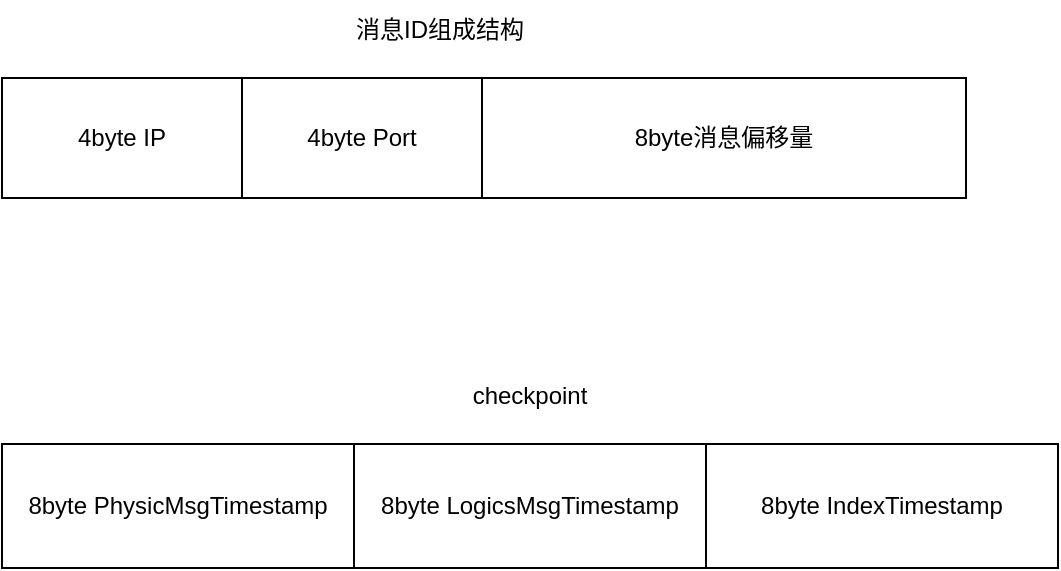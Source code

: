 <mxfile version="17.4.6" type="device"><diagram id="L2PpmcoPjJgq6DEsPJdN" name="Page-1"><mxGraphModel dx="1038" dy="547" grid="0" gridSize="10" guides="1" tooltips="1" connect="1" arrows="1" fold="1" page="0" pageScale="1" pageWidth="2339" pageHeight="3300" math="0" shadow="0"><root><mxCell id="0"/><mxCell id="1" parent="0"/><mxCell id="DIIqZW95bqcB4jkkoYZE-3" value="4byte IP" style="rounded=0;whiteSpace=wrap;html=1;" vertex="1" parent="1"><mxGeometry x="243" y="230" width="120" height="60" as="geometry"/></mxCell><mxCell id="DIIqZW95bqcB4jkkoYZE-4" value="4byte Port" style="rounded=0;whiteSpace=wrap;html=1;" vertex="1" parent="1"><mxGeometry x="363" y="230" width="120" height="60" as="geometry"/></mxCell><mxCell id="DIIqZW95bqcB4jkkoYZE-5" value="8byte消息偏移量" style="rounded=0;whiteSpace=wrap;html=1;" vertex="1" parent="1"><mxGeometry x="483" y="230" width="242" height="60" as="geometry"/></mxCell><mxCell id="DIIqZW95bqcB4jkkoYZE-6" value="消息ID组成结构" style="text;html=1;strokeColor=none;fillColor=none;align=center;verticalAlign=middle;whiteSpace=wrap;rounded=0;" vertex="1" parent="1"><mxGeometry x="391" y="191" width="142" height="30" as="geometry"/></mxCell><mxCell id="DIIqZW95bqcB4jkkoYZE-10" value="checkpoint" style="text;html=1;strokeColor=none;fillColor=none;align=center;verticalAlign=middle;whiteSpace=wrap;rounded=0;" vertex="1" parent="1"><mxGeometry x="436" y="374" width="142" height="30" as="geometry"/></mxCell><mxCell id="DIIqZW95bqcB4jkkoYZE-12" value="" style="group" vertex="1" connectable="0" parent="1"><mxGeometry x="243" y="413" width="528" height="62" as="geometry"/></mxCell><mxCell id="DIIqZW95bqcB4jkkoYZE-7" value="8byte PhysicMsgTimestamp" style="rounded=0;whiteSpace=wrap;html=1;" vertex="1" parent="DIIqZW95bqcB4jkkoYZE-12"><mxGeometry width="176" height="62" as="geometry"/></mxCell><mxCell id="DIIqZW95bqcB4jkkoYZE-8" value="8byte LogicsMsgTimestamp" style="rounded=0;whiteSpace=wrap;html=1;" vertex="1" parent="DIIqZW95bqcB4jkkoYZE-12"><mxGeometry x="176" width="176" height="62" as="geometry"/></mxCell><mxCell id="DIIqZW95bqcB4jkkoYZE-11" value="8byte IndexTimestamp" style="rounded=0;whiteSpace=wrap;html=1;" vertex="1" parent="DIIqZW95bqcB4jkkoYZE-12"><mxGeometry x="352" width="176" height="62" as="geometry"/></mxCell></root></mxGraphModel></diagram></mxfile>